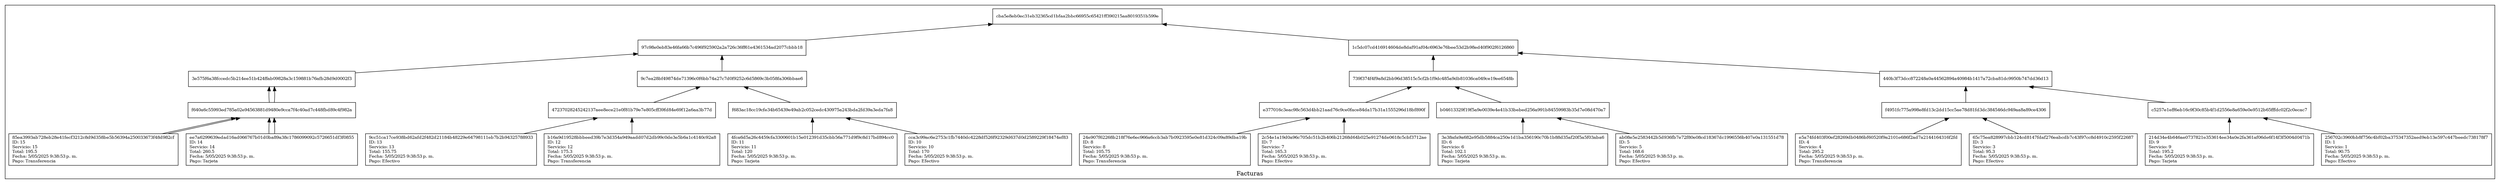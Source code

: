 digraph G {
  node [shape=record, fontsize=10];
  graph [rankdir=BT];
  subgraph cluster_0 {
    label="Facturas";
    ncba5e8eb [label="cba5e8eb0ec31eb32365cd1bfaa2bbc66955c65421ff390215aa8019351b599e"];
    n1c5dc07c -> ncba5e8eb;
    n1c5dc07c [label="1c5dc07cd416914604de8daf91af04c6963e76bee53d2b98ed40f902f6126860"];
    n440b3f73 -> n1c5dc07c;
    n440b3f73 [label="440b3f73dcc872248a0a44562894a40984b1417a72cba81dc9950b747dd36d13"];
    nc5257e1e -> n440b3f73;
    nc5257e1e [label="c5257e1eff6eb16c9f30c85b4f1d2556e8a659e0e9512b65fffdc02f2c0ecac7"];
    n256702c3 -> nc5257e1e;
    n256702c3 [label="256702c3960bb8f756c4bf02ba375347352aed9eb13e597c447beedc738178f7\lID: 1\lServicio: 1\lTotal: 90.75\lFecha: 5/05/2025 9:38:53 p. m.\lPago: Efectivo\l"];
    n214d34e4 -> nc5257e1e;
    n214d34e4 [label="214d34e4b646ae0737821e353614ee34a0e2fa361af06de6f14f3f5004d0471b\lID: 9\lServicio: 9\lTotal: 195.2\lFecha: 5/05/2025 9:38:53 p. m.\lPago: Tarjeta\l"];
    nf4951fc7 -> n440b3f73;
    nf4951fc7 [label="f4951fc775a998e8fd13c2dd15cc5ae78d81fd3dc384546dc949aa8a89ce4306"];
    n65c75ea8 -> nf4951fc7;
    n65c75ea8 [label="65c75ea828997cbb124cd8147fdaf276eabcdb7c43f97cc8d4910c2595f22687\lID: 3\lServicio: 3\lTotal: 95.3\lFecha: 5/05/2025 9:38:53 p. m.\lPago: Efectivo\l"];
    ne5a74fd4 -> nf4951fc7;
    ne5a74fd4 [label="e5a74fd403f00ef28269db0486bf60520f9a2101e686f2ad7a2144164316f2fd\lID: 4\lServicio: 4\lTotal: 295.2\lFecha: 5/05/2025 9:38:53 p. m.\lPago: Transferencia\l"];
    n739f374f -> n1c5dc07c;
    n739f374f [label="739f374f4f9a8d2bb96d38515c5cf2b1f9dc485a9db81036ca049ce19ee6548b"];
    nb0461332 -> n739f374f;
    nb0461332 [label="b04613329f19f5a9e0039e4e41b33bebed256a991b84559983b35d7e08d470a7"];
    nab08e5e2 -> nb0461332;
    nab08e5e2 [label="ab08e5e2583442b5d936fb7e72f80e08cd18367dc1996556b407e0a131551d78\lID: 5\lServicio: 5\lTotal: 168.6\lFecha: 5/05/2025 9:38:53 p. m.\lPago: Efectivo\l"];
    n3e38afa9 -> nb0461332;
    n3e38afa9 [label="3e38afa9a682e95db5884ca250e1d1ba356190c70b1b88d35af20f5a5f03aba6\lID: 6\lServicio: 6\lTotal: 102.1\lFecha: 5/05/2025 9:38:53 p. m.\lPago: Tarjeta\l"];
    ne377016c -> n739f374f;
    ne377016c [label="e377016c3eac98c563d4bb21aad76c9ce0face84da17b31a1555296d18bf890f"];
    n2c54e1a1 -> ne377016c;
    n2c54e1a1 [label="2c54e1a19d0a96c705dc51b2b406b21268d64b025e91274de0618c5cbf3712ae\lID: 7\lServicio: 7\lTotal: 165.3\lFecha: 5/05/2025 9:38:53 p. m.\lPago: Efectivo\l"];
    n24e907f6 -> ne377016c;
    n24e907f6 [label="24e907f62268b218f76e6ec966a6ccb3ab7b0923595e0e81d324c09a89dba19b\lID: 8\lServicio: 8\lTotal: 105.75\lFecha: 5/05/2025 9:38:53 p. m.\lPago: Transferencia\l"];
    n97c98e0e -> ncba5e8eb;
    n97c98e0e [label="97c98e0eb83e46fa66b7c496f925902a2a726c36ff61e4361534ad2077cbbb18"];
    n9c7ea28b -> n97c98e0e;
    n9c7ea28b [label="9c7ea28bf49874de71396c0f6bb74a27c7d0f9252c6d5869c3b058fa306bbae6"];
    nf683ac18 -> n9c7ea28b;
    nf683ac18 [label="f683ac18cc19cfe34b65439e49ab2c052cedc430975a243bda2fd39a3eda7fa8"];
    ncca3c99a -> nf683ac18;
    ncca3c99a [label="cca3c99ac6e2753c1fb7440dc4228df526f92329d637d0d2589229f18474ef83\lID: 10\lServicio: 10\lTotal: 170\lFecha: 5/05/2025 9:38:53 p. m.\lPago: Efectivo\l"];
    n4fca6d5a -> nf683ac18;
    n4fca6d5a [label="4fca6d5a26c4459cfa3300601b15e012391d35cbb56a771d9f9c8d17bd894cc0\lID: 11\lServicio: 11\lTotal: 120\lFecha: 5/05/2025 9:38:53 p. m.\lPago: Tarjeta\l"];
    n47237028 -> n9c7ea28b;
    n47237028 [label="47237028245242137aee8ece21e0f81b79e7e805cff39fd84e69f12a6aa3b77d"];
    nb16a9d19 -> n47237028;
    nb16a9d19 [label="b16a9d19528bbbeed39b7e3d354a949aadd07d2db99c0de3e5b6a1c4140c92a8\lID: 12\lServicio: 12\lTotal: 175.3\lFecha: 5/05/2025 9:38:53 p. m.\lPago: Transferencia\l"];
    n9cc51ca1 -> n47237028;
    n9cc51ca1 [label="9cc51ca17ce938bd62afd2f482d21184b48229e64798111eb7b2b94325788933\lID: 13\lServicio: 13\lTotal: 155.75\lFecha: 5/05/2025 9:38:53 p. m.\lPago: Efectivo\l"];
    n3e575f6a -> n97c98e0e;
    n3e575f6a [label="3e575f6a38fccedc5b214ee51b424ffab09828a3c159881b76afb28d9d0002f3"];
    nf640a6c5 -> n3e575f6a;
    nf640a6c5 [label="f640a6c55993ed785a02e94563881d9480e9cca7f4c40ad7c448fbd89c4f982a"];
    nee7a6299 -> nf640a6c5;
    nee7a6299 [label="ee7a6299639edad16ad066767b01d0ba89a38c1786099092c5726651df3f0855\lID: 14\lServicio: 14\lTotal: 260.5\lFecha: 5/05/2025 9:38:53 p. m.\lPago: Tarjeta\l"];
    n85ea3993 -> nf640a6c5;
    n85ea3993 [label="85ea3993ab728eb28e41fecf3212c8d9d358be5b56394a250033673f48d982cf\lID: 15\lServicio: 15\lTotal: 195.5\lFecha: 5/05/2025 9:38:53 p. m.\lPago: Transferencia\l"];
    nf640a6c5 -> n3e575f6a;
    nf640a6c5 [label="f640a6c55993ed785a02e94563881d9480e9cca7f4c40ad7c448fbd89c4f982a"];
    nee7a6299 -> nf640a6c5;
    nee7a6299 [label="ee7a6299639edad16ad066767b01d0ba89a38c1786099092c5726651df3f0855\lID: 14\lServicio: 14\lTotal: 260.5\lFecha: 5/05/2025 9:38:53 p. m.\lPago: Tarjeta\l"];
    n85ea3993 -> nf640a6c5;
    n85ea3993 [label="85ea3993ab728eb28e41fecf3212c8d9d358be5b56394a250033673f48d982cf\lID: 15\lServicio: 15\lTotal: 195.5\lFecha: 5/05/2025 9:38:53 p. m.\lPago: Transferencia\l"];
  }
}
